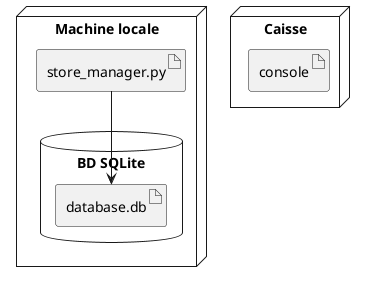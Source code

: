 @startuml DeploymentView

node "Machine locale" {
  artifact "store_manager.py"

  database "BD SQLite" {
    artifact "database.db"
  }
}

node "Caisse" {
  artifact "console"
}

"store_manager.py" --> "database.db"

@enduml
